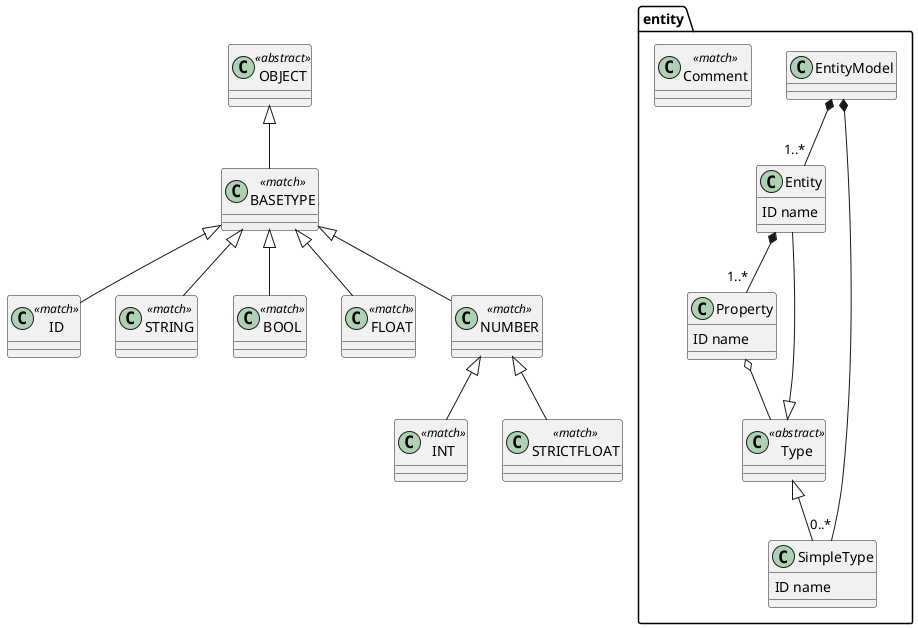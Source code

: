 @startuml
set namespaceSeparator .


class entity.EntityModel  {
}


class entity.Entity  {
  ID name
}


class entity.Property  {
  ID name
}


class entity.Type <<abstract>> {
}


class entity.SimpleType  {
  ID name
}


class entity.Comment <<match>> {
}


class ID <<match>> {
}


class STRING <<match>> {
}


class BOOL <<match>> {
}


class INT <<match>> {
}


class FLOAT <<match>> {
}


class STRICTFLOAT <<match>> {
}


class NUMBER <<match>> {
}


class BASETYPE <<match>> {
}


class OBJECT <<abstract>> {
}


entity.EntityModel *-- "0..*" entity.SimpleType
entity.EntityModel *-- "1..*" entity.Entity
entity.Entity *-- "1..*" entity.Property
entity.Property o-- entity.Type
entity.Type <|-- entity.SimpleType
entity.Type <|-- entity.Entity
NUMBER <|-- STRICTFLOAT
NUMBER <|-- INT
BASETYPE <|-- NUMBER
BASETYPE <|-- FLOAT
BASETYPE <|-- BOOL
BASETYPE <|-- ID
BASETYPE <|-- STRING
OBJECT <|-- BASETYPE
@enduml
